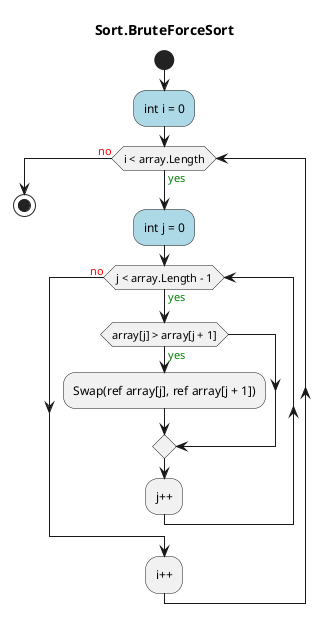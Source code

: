 @startuml Sort.BruteForceSort
title Sort.BruteForceSort
start
#LightBlue:int i = 0;
while (i < array.Length) is (<color:green>yes)
    #LightBlue:int j = 0;
    while (j < array.Length - 1) is (<color:green>yes)
        if (array[j] > array[j + 1]) then (<color:green>yes)
            :Swap(ref array[j], ref array[j + 1]);
        endif
    :j++;
    endwhile (<color:red>no)
:i++;
endwhile (<color:red>no)
stop
@enduml
